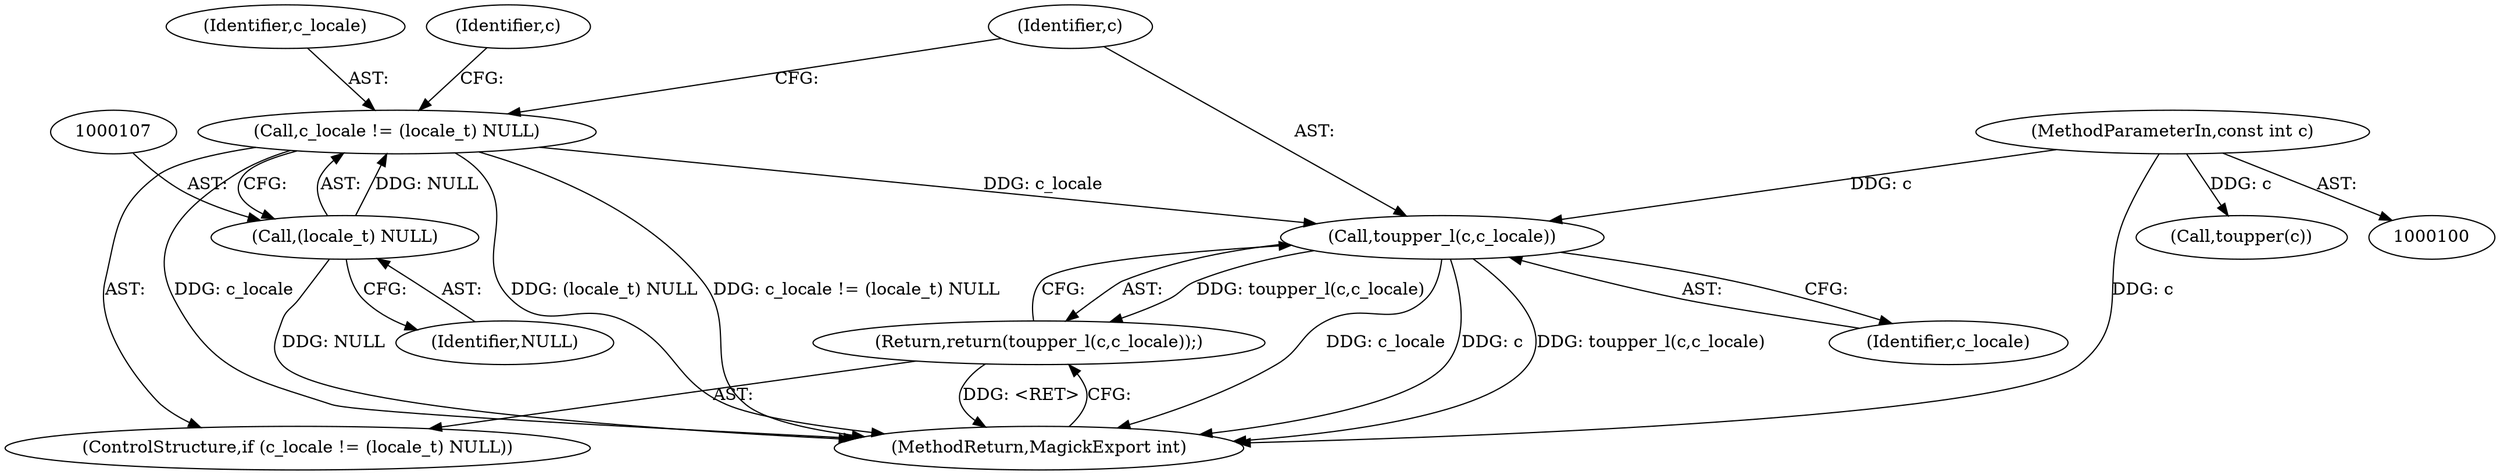 digraph "1_ImageMagick_07eebcd72f45c8fd7563d3f9ec5d2bed48f65f36_0@del" {
"1000110" [label="(Call,toupper_l(c,c_locale))"];
"1000101" [label="(MethodParameterIn,const int c)"];
"1000104" [label="(Call,c_locale != (locale_t) NULL)"];
"1000106" [label="(Call,(locale_t) NULL)"];
"1000109" [label="(Return,return(toupper_l(c,c_locale));)"];
"1000115" [label="(Identifier,c)"];
"1000105" [label="(Identifier,c_locale)"];
"1000111" [label="(Identifier,c)"];
"1000114" [label="(Call,toupper(c))"];
"1000106" [label="(Call,(locale_t) NULL)"];
"1000103" [label="(ControlStructure,if (c_locale != (locale_t) NULL))"];
"1000104" [label="(Call,c_locale != (locale_t) NULL)"];
"1000108" [label="(Identifier,NULL)"];
"1000109" [label="(Return,return(toupper_l(c,c_locale));)"];
"1000110" [label="(Call,toupper_l(c,c_locale))"];
"1000112" [label="(Identifier,c_locale)"];
"1000116" [label="(MethodReturn,MagickExport int)"];
"1000101" [label="(MethodParameterIn,const int c)"];
"1000110" -> "1000109"  [label="AST: "];
"1000110" -> "1000112"  [label="CFG: "];
"1000111" -> "1000110"  [label="AST: "];
"1000112" -> "1000110"  [label="AST: "];
"1000109" -> "1000110"  [label="CFG: "];
"1000110" -> "1000116"  [label="DDG: c_locale"];
"1000110" -> "1000116"  [label="DDG: c"];
"1000110" -> "1000116"  [label="DDG: toupper_l(c,c_locale)"];
"1000110" -> "1000109"  [label="DDG: toupper_l(c,c_locale)"];
"1000101" -> "1000110"  [label="DDG: c"];
"1000104" -> "1000110"  [label="DDG: c_locale"];
"1000101" -> "1000100"  [label="AST: "];
"1000101" -> "1000116"  [label="DDG: c"];
"1000101" -> "1000114"  [label="DDG: c"];
"1000104" -> "1000103"  [label="AST: "];
"1000104" -> "1000106"  [label="CFG: "];
"1000105" -> "1000104"  [label="AST: "];
"1000106" -> "1000104"  [label="AST: "];
"1000111" -> "1000104"  [label="CFG: "];
"1000115" -> "1000104"  [label="CFG: "];
"1000104" -> "1000116"  [label="DDG: c_locale != (locale_t) NULL"];
"1000104" -> "1000116"  [label="DDG: c_locale"];
"1000104" -> "1000116"  [label="DDG: (locale_t) NULL"];
"1000106" -> "1000104"  [label="DDG: NULL"];
"1000106" -> "1000108"  [label="CFG: "];
"1000107" -> "1000106"  [label="AST: "];
"1000108" -> "1000106"  [label="AST: "];
"1000106" -> "1000116"  [label="DDG: NULL"];
"1000109" -> "1000103"  [label="AST: "];
"1000116" -> "1000109"  [label="CFG: "];
"1000109" -> "1000116"  [label="DDG: <RET>"];
}
